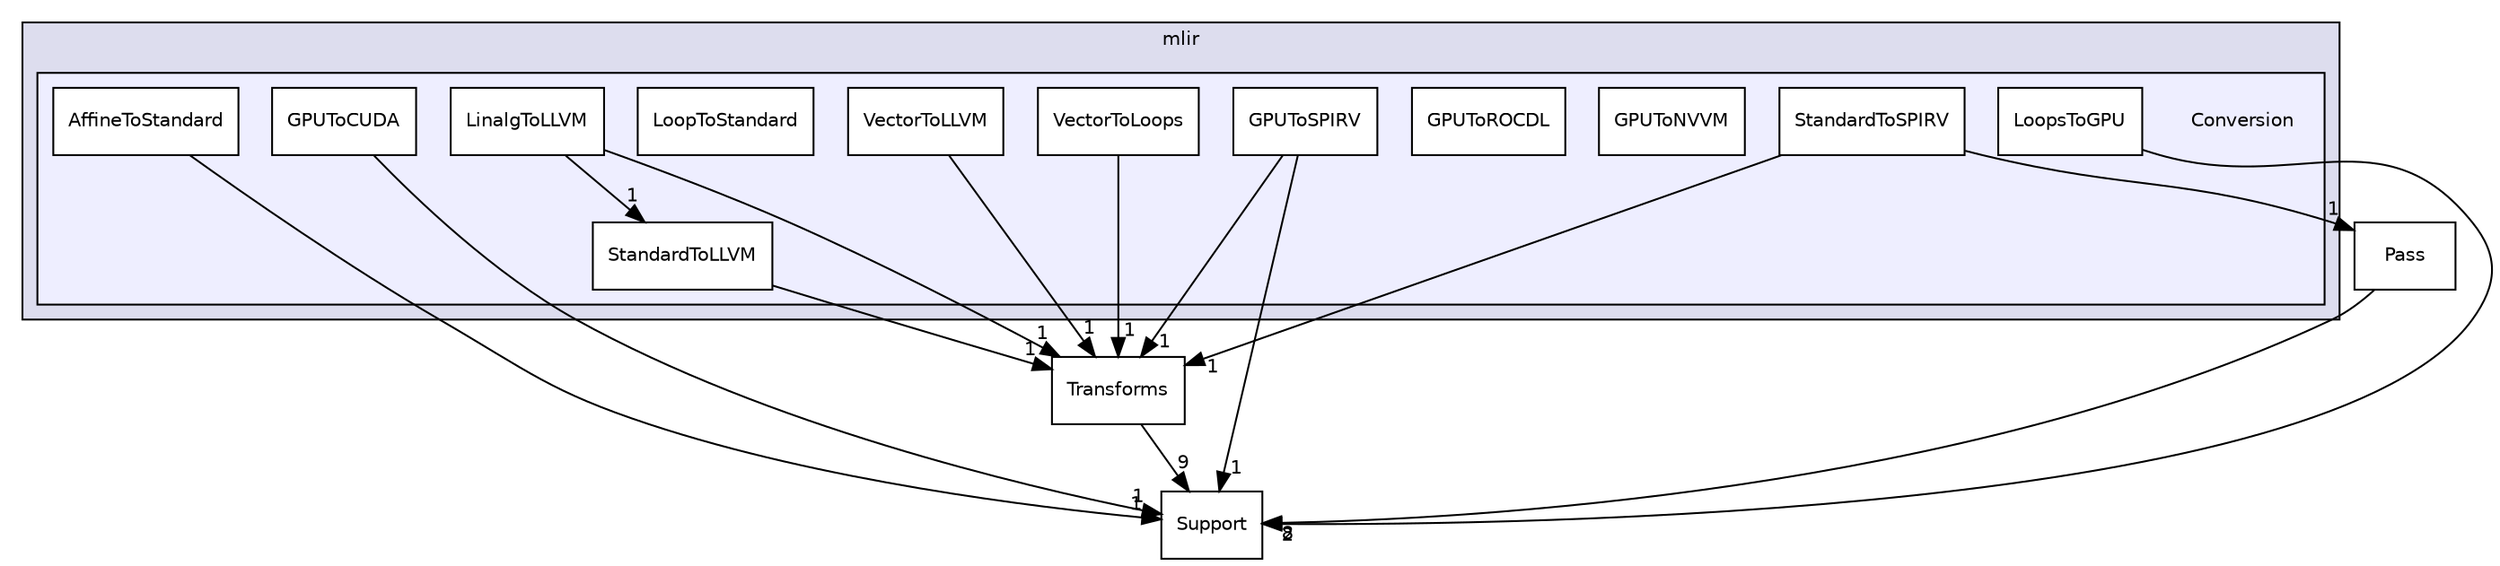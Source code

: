 digraph "include/mlir/Conversion" {
  bgcolor=transparent;
  compound=true
  node [ fontsize="10", fontname="Helvetica"];
  edge [ labelfontsize="10", labelfontname="Helvetica"];
  subgraph clusterdir_5654f77406fb9ceec87e68ef828ceea2 {
    graph [ bgcolor="#ddddee", pencolor="black", label="mlir" fontname="Helvetica", fontsize="10", URL="dir_5654f77406fb9ceec87e68ef828ceea2.html"]
  subgraph clusterdir_37f3372f1e76d74ffd54613af9306e43 {
    graph [ bgcolor="#eeeeff", pencolor="black", label="" URL="dir_37f3372f1e76d74ffd54613af9306e43.html"];
    dir_37f3372f1e76d74ffd54613af9306e43 [shape=plaintext label="Conversion"];
    dir_b3b9755202aa522d45e805c7ef4b5d7c [shape=box label="AffineToStandard" color="black" fillcolor="white" style="filled" URL="dir_b3b9755202aa522d45e805c7ef4b5d7c.html"];
    dir_9cefccdec8809e92317f7b2125397db8 [shape=box label="GPUToCUDA" color="black" fillcolor="white" style="filled" URL="dir_9cefccdec8809e92317f7b2125397db8.html"];
    dir_9badd310f22d25fbc99be40a7f9e702e [shape=box label="GPUToNVVM" color="black" fillcolor="white" style="filled" URL="dir_9badd310f22d25fbc99be40a7f9e702e.html"];
    dir_ac8d43d7e197e7b3bc324160e28f1fab [shape=box label="GPUToROCDL" color="black" fillcolor="white" style="filled" URL="dir_ac8d43d7e197e7b3bc324160e28f1fab.html"];
    dir_cb1a10adfbc26e1a7e99b6189b7f8608 [shape=box label="GPUToSPIRV" color="black" fillcolor="white" style="filled" URL="dir_cb1a10adfbc26e1a7e99b6189b7f8608.html"];
    dir_e7940185b840d0cce971234a88354deb [shape=box label="LinalgToLLVM" color="black" fillcolor="white" style="filled" URL="dir_e7940185b840d0cce971234a88354deb.html"];
    dir_54e84e268b5e23daad2c984546ed6e88 [shape=box label="LoopsToGPU" color="black" fillcolor="white" style="filled" URL="dir_54e84e268b5e23daad2c984546ed6e88.html"];
    dir_fb2274f39a197caae1196bd6408f2b83 [shape=box label="LoopToStandard" color="black" fillcolor="white" style="filled" URL="dir_fb2274f39a197caae1196bd6408f2b83.html"];
    dir_fe472ab3e478f3f4a29274cb46049980 [shape=box label="StandardToLLVM" color="black" fillcolor="white" style="filled" URL="dir_fe472ab3e478f3f4a29274cb46049980.html"];
    dir_96b263da3cf3775eeaebf35c87bc90e0 [shape=box label="StandardToSPIRV" color="black" fillcolor="white" style="filled" URL="dir_96b263da3cf3775eeaebf35c87bc90e0.html"];
    dir_1418cd82909926cca15f1918d4e19639 [shape=box label="VectorToLLVM" color="black" fillcolor="white" style="filled" URL="dir_1418cd82909926cca15f1918d4e19639.html"];
    dir_f875b4307f2f8695c6b1acaede900aba [shape=box label="VectorToLoops" color="black" fillcolor="white" style="filled" URL="dir_f875b4307f2f8695c6b1acaede900aba.html"];
  }
  }
  dir_ca4d1f3bc4cd42ba07a57ca86d19a1d6 [shape=box label="Transforms" URL="dir_ca4d1f3bc4cd42ba07a57ca86d19a1d6.html"];
  dir_f61d47671007dfdb592580b61f960d39 [shape=box label="Support" URL="dir_f61d47671007dfdb592580b61f960d39.html"];
  dir_cab9f8330899b1cc9d753b1d9c5c5a3e [shape=box label="Pass" URL="dir_cab9f8330899b1cc9d753b1d9c5c5a3e.html"];
  dir_e7940185b840d0cce971234a88354deb->dir_ca4d1f3bc4cd42ba07a57ca86d19a1d6 [headlabel="1", labeldistance=1.5 headhref="dir_000021_000013.html"];
  dir_e7940185b840d0cce971234a88354deb->dir_fe472ab3e478f3f4a29274cb46049980 [headlabel="1", labeldistance=1.5 headhref="dir_000021_000024.html"];
  dir_9cefccdec8809e92317f7b2125397db8->dir_f61d47671007dfdb592580b61f960d39 [headlabel="1", labeldistance=1.5 headhref="dir_000017_000047.html"];
  dir_1418cd82909926cca15f1918d4e19639->dir_ca4d1f3bc4cd42ba07a57ca86d19a1d6 [headlabel="1", labeldistance=1.5 headhref="dir_000026_000013.html"];
  dir_54e84e268b5e23daad2c984546ed6e88->dir_f61d47671007dfdb592580b61f960d39 [headlabel="2", labeldistance=1.5 headhref="dir_000022_000047.html"];
  dir_b3b9755202aa522d45e805c7ef4b5d7c->dir_f61d47671007dfdb592580b61f960d39 [headlabel="1", labeldistance=1.5 headhref="dir_000016_000047.html"];
  dir_cb1a10adfbc26e1a7e99b6189b7f8608->dir_ca4d1f3bc4cd42ba07a57ca86d19a1d6 [headlabel="1", labeldistance=1.5 headhref="dir_000020_000013.html"];
  dir_cb1a10adfbc26e1a7e99b6189b7f8608->dir_f61d47671007dfdb592580b61f960d39 [headlabel="1", labeldistance=1.5 headhref="dir_000020_000047.html"];
  dir_ca4d1f3bc4cd42ba07a57ca86d19a1d6->dir_f61d47671007dfdb592580b61f960d39 [headlabel="9", labeldistance=1.5 headhref="dir_000013_000047.html"];
  dir_fe472ab3e478f3f4a29274cb46049980->dir_ca4d1f3bc4cd42ba07a57ca86d19a1d6 [headlabel="1", labeldistance=1.5 headhref="dir_000024_000013.html"];
  dir_f875b4307f2f8695c6b1acaede900aba->dir_ca4d1f3bc4cd42ba07a57ca86d19a1d6 [headlabel="1", labeldistance=1.5 headhref="dir_000027_000013.html"];
  dir_96b263da3cf3775eeaebf35c87bc90e0->dir_ca4d1f3bc4cd42ba07a57ca86d19a1d6 [headlabel="1", labeldistance=1.5 headhref="dir_000025_000013.html"];
  dir_96b263da3cf3775eeaebf35c87bc90e0->dir_cab9f8330899b1cc9d753b1d9c5c5a3e [headlabel="1", labeldistance=1.5 headhref="dir_000025_000044.html"];
  dir_cab9f8330899b1cc9d753b1d9c5c5a3e->dir_f61d47671007dfdb592580b61f960d39 [headlabel="8", labeldistance=1.5 headhref="dir_000044_000047.html"];
}
